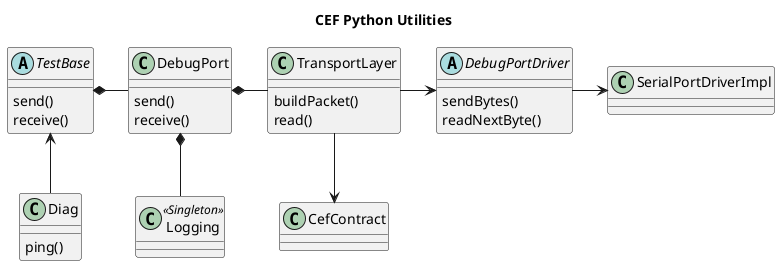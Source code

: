 @startuml
title CEF Python Utilities 

class CefContract
class SerialPortDriverImpl
abstract TestBase
class Diag
class DebugPort
class TransportLayer
class Logging << Singleton >>
abstract DebugPortDriver

TestBase : send()
TestBase : receive()

DebugPort : send()
DebugPort : receive()

Diag : ping()

TransportLayer : buildPacket()
TransportLayer : read()

DebugPortDriver : sendBytes()
DebugPortDriver : readNextByte()

TestBase *- DebugPort
TestBase <-- Diag
DebugPort *- TransportLayer
DebugPort *-- Logging
TransportLayer -> DebugPortDriver
TransportLayer --> CefContract
DebugPortDriver -> SerialPortDriverImpl


@enduml